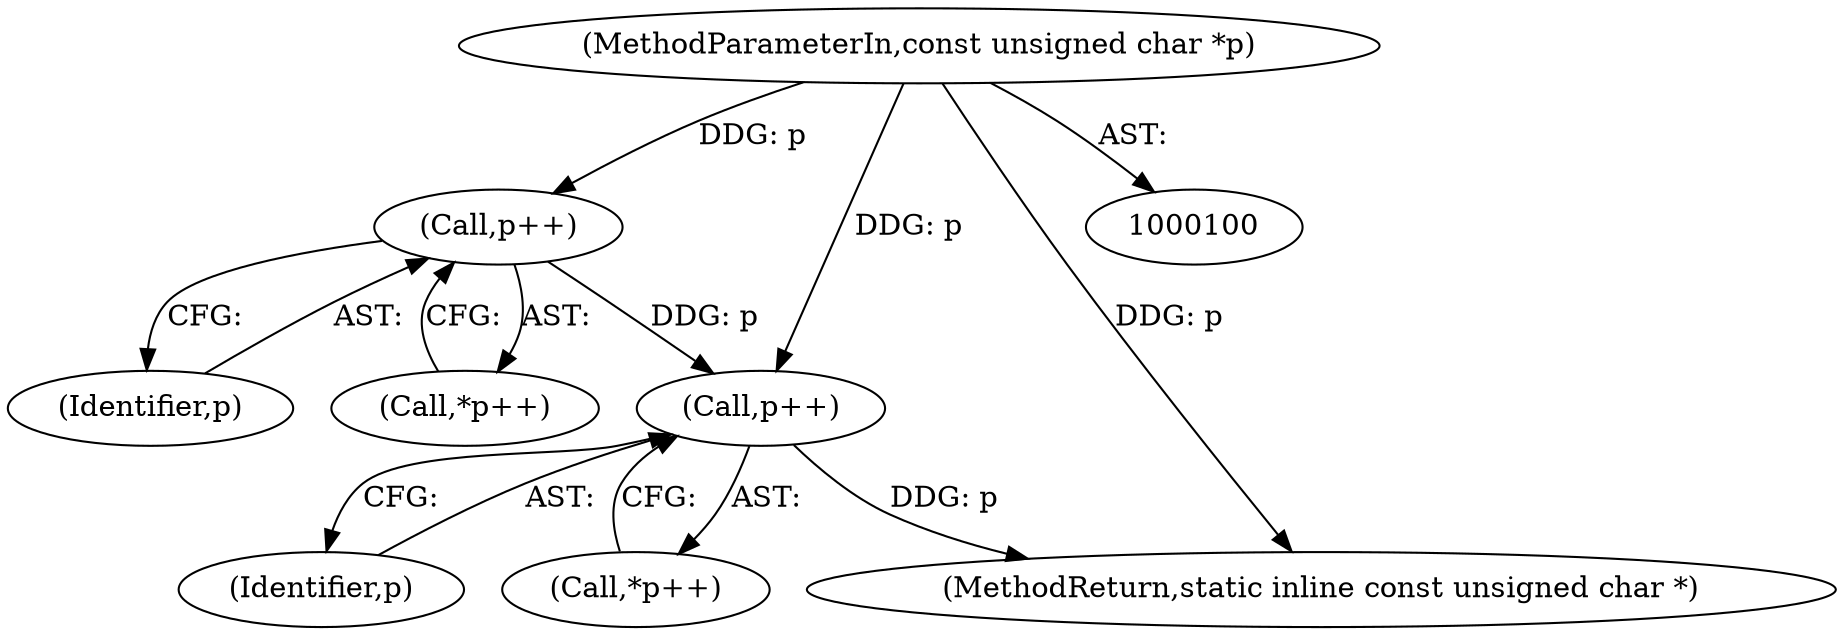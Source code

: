 digraph "0_ImageMagick_d8ab7f046587f2e9f734b687ba7e6e10147c294b_2@pointer" {
"1000111" [label="(Call,p++)"];
"1000101" [label="(MethodParameterIn,const unsigned char *p)"];
"1000120" [label="(Call,p++)"];
"1000110" [label="(Call,*p++)"];
"1000111" [label="(Call,p++)"];
"1000120" [label="(Call,p++)"];
"1000119" [label="(Call,*p++)"];
"1000121" [label="(Identifier,p)"];
"1000122" [label="(MethodReturn,static inline const unsigned char *)"];
"1000101" [label="(MethodParameterIn,const unsigned char *p)"];
"1000112" [label="(Identifier,p)"];
"1000111" -> "1000110"  [label="AST: "];
"1000111" -> "1000112"  [label="CFG: "];
"1000112" -> "1000111"  [label="AST: "];
"1000110" -> "1000111"  [label="CFG: "];
"1000101" -> "1000111"  [label="DDG: p"];
"1000111" -> "1000120"  [label="DDG: p"];
"1000101" -> "1000100"  [label="AST: "];
"1000101" -> "1000122"  [label="DDG: p"];
"1000101" -> "1000120"  [label="DDG: p"];
"1000120" -> "1000119"  [label="AST: "];
"1000120" -> "1000121"  [label="CFG: "];
"1000121" -> "1000120"  [label="AST: "];
"1000119" -> "1000120"  [label="CFG: "];
"1000120" -> "1000122"  [label="DDG: p"];
}
